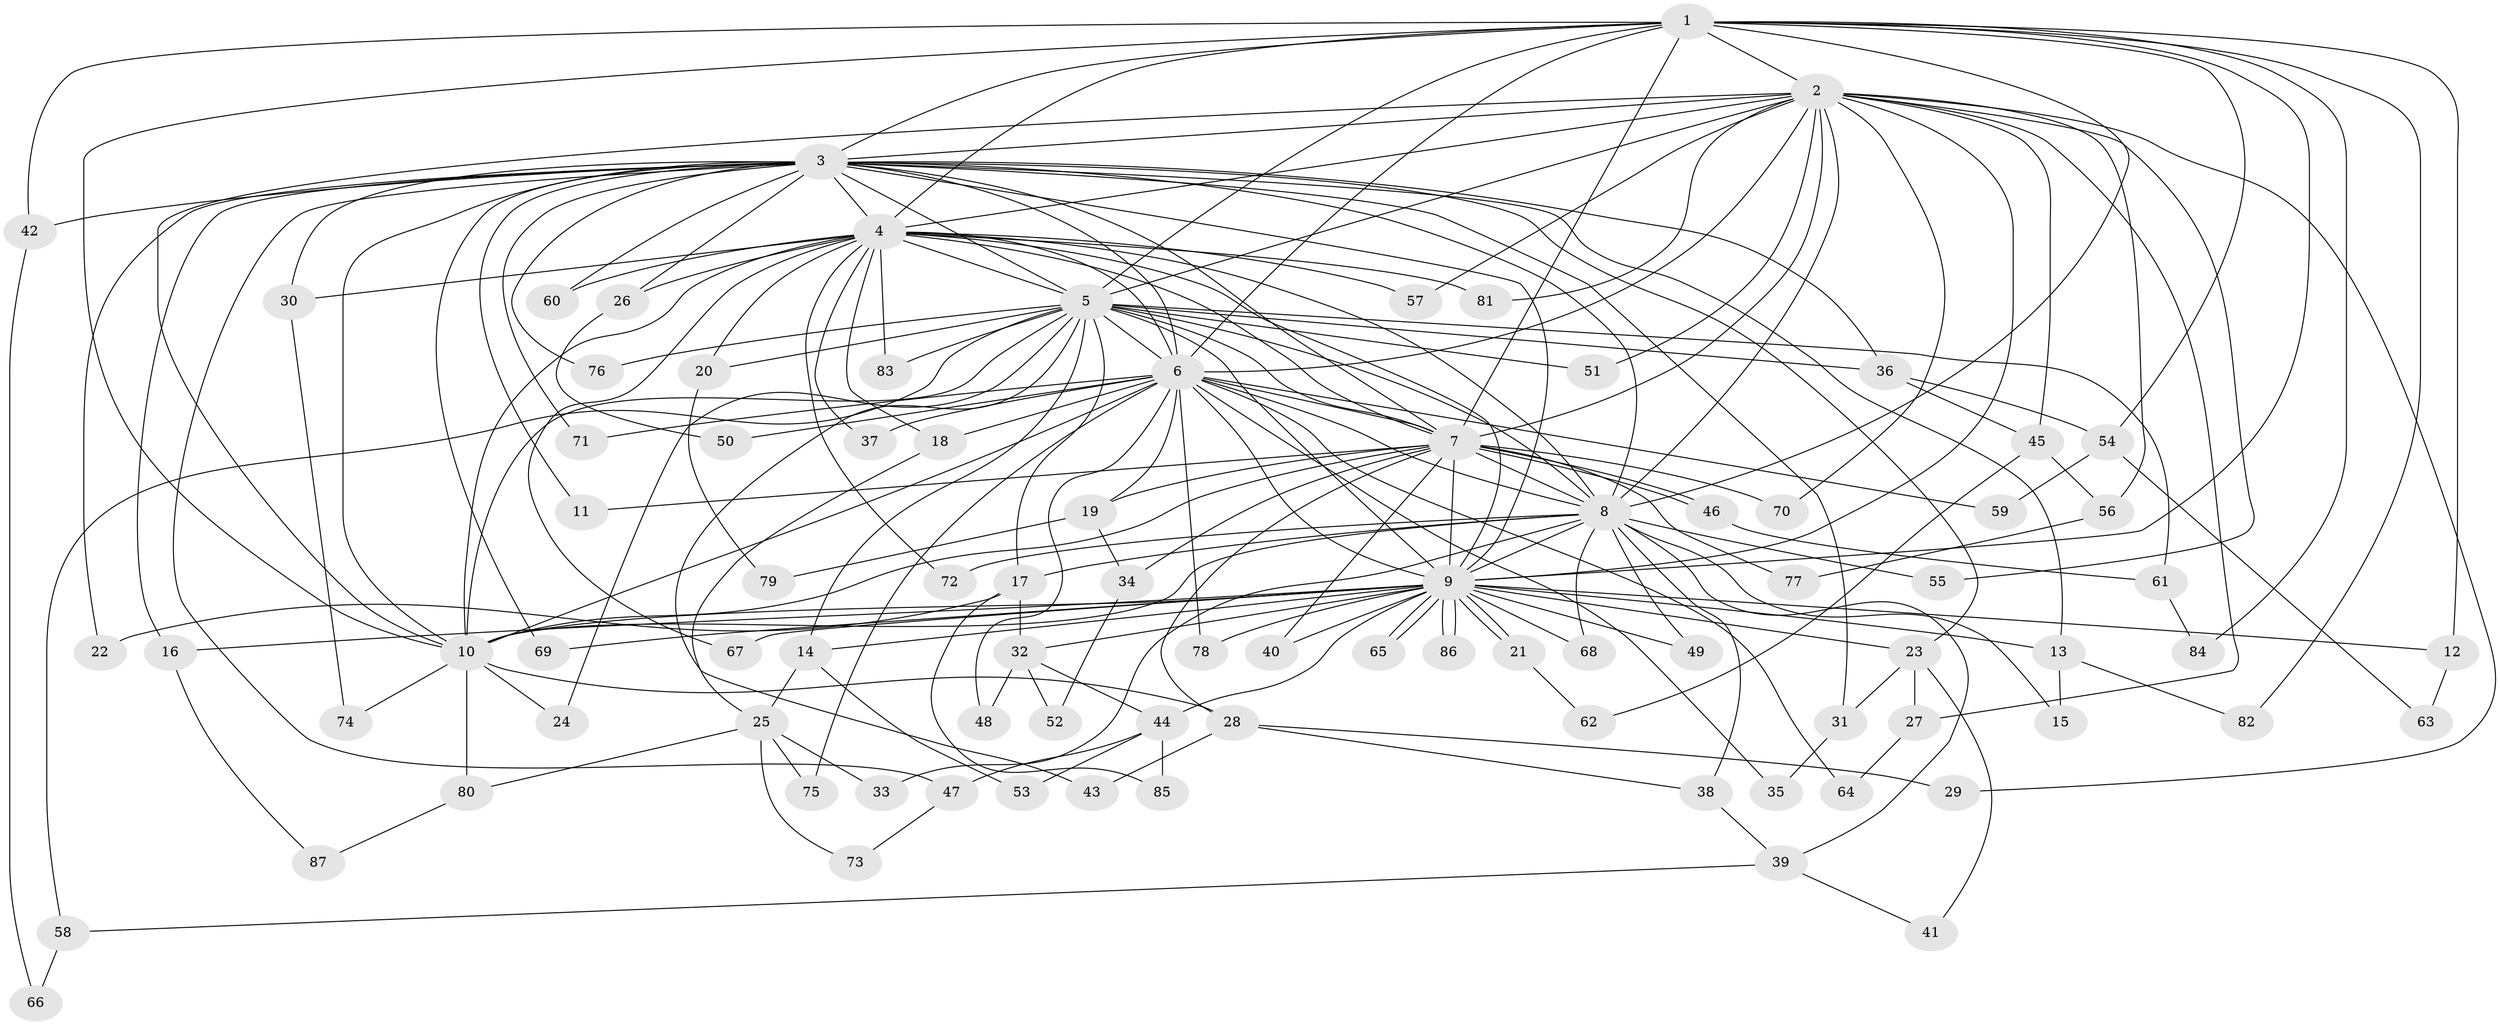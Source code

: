 // coarse degree distribution, {12: 0.015625, 16: 0.046875, 26: 0.046875, 10: 0.015625, 2: 0.53125, 3: 0.15625, 4: 0.0625, 5: 0.078125, 6: 0.03125, 1: 0.015625}
// Generated by graph-tools (version 1.1) at 2025/23/03/03/25 07:23:45]
// undirected, 87 vertices, 199 edges
graph export_dot {
graph [start="1"]
  node [color=gray90,style=filled];
  1;
  2;
  3;
  4;
  5;
  6;
  7;
  8;
  9;
  10;
  11;
  12;
  13;
  14;
  15;
  16;
  17;
  18;
  19;
  20;
  21;
  22;
  23;
  24;
  25;
  26;
  27;
  28;
  29;
  30;
  31;
  32;
  33;
  34;
  35;
  36;
  37;
  38;
  39;
  40;
  41;
  42;
  43;
  44;
  45;
  46;
  47;
  48;
  49;
  50;
  51;
  52;
  53;
  54;
  55;
  56;
  57;
  58;
  59;
  60;
  61;
  62;
  63;
  64;
  65;
  66;
  67;
  68;
  69;
  70;
  71;
  72;
  73;
  74;
  75;
  76;
  77;
  78;
  79;
  80;
  81;
  82;
  83;
  84;
  85;
  86;
  87;
  1 -- 2;
  1 -- 3;
  1 -- 4;
  1 -- 5;
  1 -- 6;
  1 -- 7;
  1 -- 8;
  1 -- 9;
  1 -- 10;
  1 -- 12;
  1 -- 42;
  1 -- 54;
  1 -- 82;
  1 -- 84;
  2 -- 3;
  2 -- 4;
  2 -- 5;
  2 -- 6;
  2 -- 7;
  2 -- 8;
  2 -- 9;
  2 -- 10;
  2 -- 27;
  2 -- 29;
  2 -- 45;
  2 -- 51;
  2 -- 55;
  2 -- 56;
  2 -- 57;
  2 -- 70;
  2 -- 81;
  3 -- 4;
  3 -- 5;
  3 -- 6;
  3 -- 7;
  3 -- 8;
  3 -- 9;
  3 -- 10;
  3 -- 11;
  3 -- 13;
  3 -- 16;
  3 -- 22;
  3 -- 23;
  3 -- 26;
  3 -- 30;
  3 -- 31;
  3 -- 36;
  3 -- 42;
  3 -- 47;
  3 -- 60;
  3 -- 69;
  3 -- 71;
  3 -- 76;
  4 -- 5;
  4 -- 6;
  4 -- 7;
  4 -- 8;
  4 -- 9;
  4 -- 10;
  4 -- 18;
  4 -- 20;
  4 -- 26;
  4 -- 30;
  4 -- 37;
  4 -- 57;
  4 -- 60;
  4 -- 67;
  4 -- 72;
  4 -- 81;
  4 -- 83;
  5 -- 6;
  5 -- 7;
  5 -- 8;
  5 -- 9;
  5 -- 10;
  5 -- 14;
  5 -- 17;
  5 -- 20;
  5 -- 24;
  5 -- 36;
  5 -- 43;
  5 -- 51;
  5 -- 58;
  5 -- 61;
  5 -- 76;
  5 -- 83;
  6 -- 7;
  6 -- 8;
  6 -- 9;
  6 -- 10;
  6 -- 18;
  6 -- 19;
  6 -- 35;
  6 -- 37;
  6 -- 48;
  6 -- 50;
  6 -- 59;
  6 -- 64;
  6 -- 71;
  6 -- 75;
  6 -- 78;
  7 -- 8;
  7 -- 9;
  7 -- 10;
  7 -- 11;
  7 -- 19;
  7 -- 28;
  7 -- 34;
  7 -- 40;
  7 -- 46;
  7 -- 46;
  7 -- 70;
  7 -- 77;
  8 -- 9;
  8 -- 10;
  8 -- 15;
  8 -- 17;
  8 -- 33;
  8 -- 38;
  8 -- 39;
  8 -- 49;
  8 -- 55;
  8 -- 68;
  8 -- 72;
  9 -- 10;
  9 -- 12;
  9 -- 13;
  9 -- 14;
  9 -- 16;
  9 -- 21;
  9 -- 21;
  9 -- 23;
  9 -- 32;
  9 -- 40;
  9 -- 44;
  9 -- 49;
  9 -- 65;
  9 -- 65;
  9 -- 67;
  9 -- 68;
  9 -- 69;
  9 -- 78;
  9 -- 86;
  9 -- 86;
  10 -- 24;
  10 -- 28;
  10 -- 74;
  10 -- 80;
  12 -- 63;
  13 -- 15;
  13 -- 82;
  14 -- 25;
  14 -- 53;
  16 -- 87;
  17 -- 22;
  17 -- 32;
  17 -- 85;
  18 -- 25;
  19 -- 34;
  19 -- 79;
  20 -- 79;
  21 -- 62;
  23 -- 27;
  23 -- 31;
  23 -- 41;
  25 -- 33;
  25 -- 73;
  25 -- 75;
  25 -- 80;
  26 -- 50;
  27 -- 64;
  28 -- 29;
  28 -- 38;
  28 -- 43;
  30 -- 74;
  31 -- 35;
  32 -- 44;
  32 -- 48;
  32 -- 52;
  34 -- 52;
  36 -- 45;
  36 -- 54;
  38 -- 39;
  39 -- 41;
  39 -- 58;
  42 -- 66;
  44 -- 47;
  44 -- 53;
  44 -- 85;
  45 -- 56;
  45 -- 62;
  46 -- 61;
  47 -- 73;
  54 -- 59;
  54 -- 63;
  56 -- 77;
  58 -- 66;
  61 -- 84;
  80 -- 87;
}
